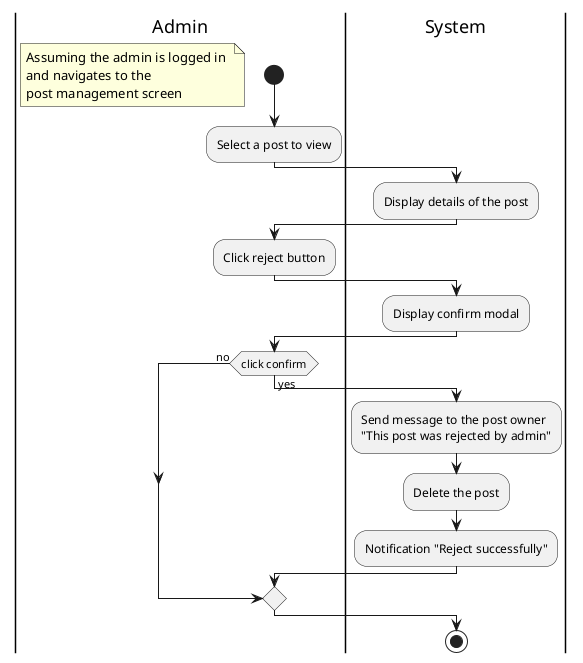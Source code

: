 @startuml
|Admin|
start
floating note left
Assuming the admin is logged in 
and navigates to the 
post management screen
end note

:Select a post to view;
|System|
:Display details of the post;
|Admin|
:Click reject button;
|System|
:Display confirm modal;
|Admin| 
if (click confirm) then (yes)
|System|
:Send message to the post owner
"This post was rejected by admin";
:Delete the post;
:Notification "Reject successfully";
else (no)
endif
stop
@enduml